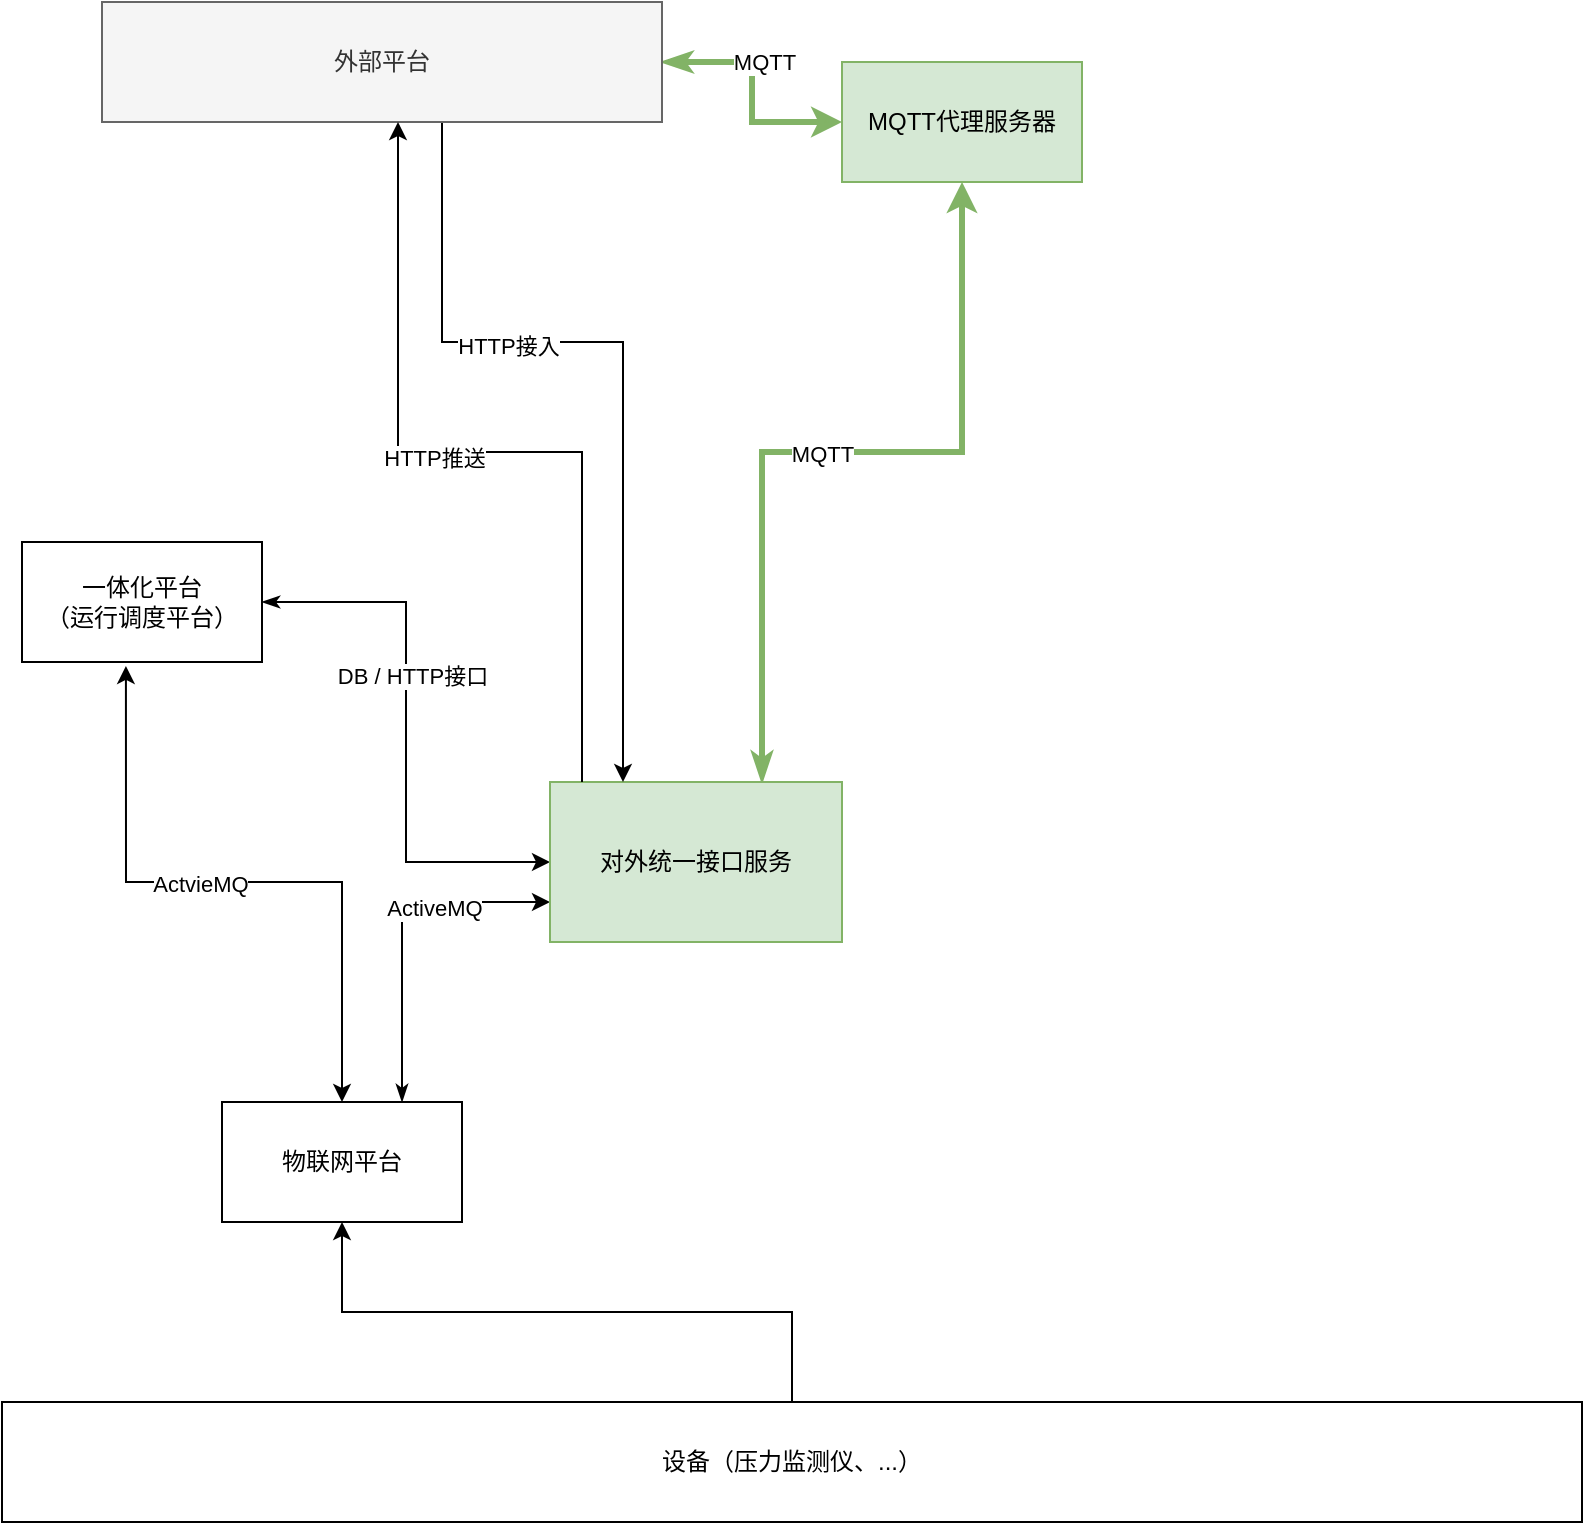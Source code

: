 <mxfile version="24.9.1" pages="2">
  <diagram name="第 1 页" id="OUZqs98My4AwW2jxxW0t">
    <mxGraphModel dx="2074" dy="1132" grid="1" gridSize="10" guides="1" tooltips="1" connect="1" arrows="1" fold="1" page="1" pageScale="1" pageWidth="827" pageHeight="1169" math="0" shadow="0">
      <root>
        <mxCell id="0" />
        <mxCell id="1" parent="0" />
        <mxCell id="KCuKs1mgMhiB2o4bACiT-1" style="edgeStyle=orthogonalEdgeStyle;rounded=0;orthogonalLoop=1;jettySize=auto;html=1;exitX=0.75;exitY=0;exitDx=0;exitDy=0;entryX=0;entryY=0.75;entryDx=0;entryDy=0;startArrow=classicThin;startFill=1;" edge="1" parent="1" source="idvGssjxNZE8_9kaMSI--1" target="idvGssjxNZE8_9kaMSI--9">
          <mxGeometry relative="1" as="geometry" />
        </mxCell>
        <mxCell id="KCuKs1mgMhiB2o4bACiT-2" value="ActiveMQ" style="edgeLabel;html=1;align=center;verticalAlign=middle;resizable=0;points=[];" vertex="1" connectable="0" parent="KCuKs1mgMhiB2o4bACiT-1">
          <mxGeometry x="0.333" y="-3" relative="1" as="geometry">
            <mxPoint as="offset" />
          </mxGeometry>
        </mxCell>
        <mxCell id="idvGssjxNZE8_9kaMSI--1" value="物联网平台" style="rounded=0;whiteSpace=wrap;html=1;" vertex="1" parent="1">
          <mxGeometry x="130" y="640" width="120" height="60" as="geometry" />
        </mxCell>
        <mxCell id="idvGssjxNZE8_9kaMSI--3" style="edgeStyle=orthogonalEdgeStyle;rounded=0;orthogonalLoop=1;jettySize=auto;html=1;entryX=0.5;entryY=1;entryDx=0;entryDy=0;" edge="1" parent="1" source="idvGssjxNZE8_9kaMSI--2" target="idvGssjxNZE8_9kaMSI--1">
          <mxGeometry relative="1" as="geometry" />
        </mxCell>
        <mxCell id="idvGssjxNZE8_9kaMSI--2" value="设备（压力监测仪、...）" style="rounded=0;whiteSpace=wrap;html=1;" vertex="1" parent="1">
          <mxGeometry x="20" y="790" width="790" height="60" as="geometry" />
        </mxCell>
        <mxCell id="KCuKs1mgMhiB2o4bACiT-3" style="edgeStyle=orthogonalEdgeStyle;rounded=0;orthogonalLoop=1;jettySize=auto;html=1;exitX=1;exitY=0.5;exitDx=0;exitDy=0;entryX=0;entryY=0.5;entryDx=0;entryDy=0;startArrow=classicThin;startFill=1;" edge="1" parent="1" source="idvGssjxNZE8_9kaMSI--5" target="idvGssjxNZE8_9kaMSI--9">
          <mxGeometry relative="1" as="geometry" />
        </mxCell>
        <mxCell id="KCuKs1mgMhiB2o4bACiT-4" value="DB / HTTP接口" style="edgeLabel;html=1;align=center;verticalAlign=middle;resizable=0;points=[];" vertex="1" connectable="0" parent="KCuKs1mgMhiB2o4bACiT-3">
          <mxGeometry x="-0.204" y="3" relative="1" as="geometry">
            <mxPoint as="offset" />
          </mxGeometry>
        </mxCell>
        <mxCell id="idvGssjxNZE8_9kaMSI--5" value="一体化平台&lt;div&gt;（运行调度平台）&lt;/div&gt;" style="rounded=0;whiteSpace=wrap;html=1;" vertex="1" parent="1">
          <mxGeometry x="30" y="360" width="120" height="60" as="geometry" />
        </mxCell>
        <mxCell id="idvGssjxNZE8_9kaMSI--6" style="edgeStyle=orthogonalEdgeStyle;rounded=0;orthogonalLoop=1;jettySize=auto;html=1;entryX=0.433;entryY=1.033;entryDx=0;entryDy=0;entryPerimeter=0;startArrow=classic;startFill=1;" edge="1" parent="1" source="idvGssjxNZE8_9kaMSI--1" target="idvGssjxNZE8_9kaMSI--5">
          <mxGeometry relative="1" as="geometry" />
        </mxCell>
        <mxCell id="idvGssjxNZE8_9kaMSI--7" value="ActvieMQ" style="edgeLabel;html=1;align=center;verticalAlign=middle;resizable=0;points=[];" vertex="1" connectable="0" parent="idvGssjxNZE8_9kaMSI--6">
          <mxGeometry x="0.11" y="1" relative="1" as="geometry">
            <mxPoint as="offset" />
          </mxGeometry>
        </mxCell>
        <mxCell id="idvGssjxNZE8_9kaMSI--13" style="edgeStyle=orthogonalEdgeStyle;rounded=0;orthogonalLoop=1;jettySize=auto;html=1;entryX=0.5;entryY=1;entryDx=0;entryDy=0;startArrow=classicThin;startFill=1;fillColor=#d5e8d4;strokeColor=#82b366;strokeWidth=3;" edge="1" parent="1" source="idvGssjxNZE8_9kaMSI--9" target="KCuKs1mgMhiB2o4bACiT-5">
          <mxGeometry relative="1" as="geometry">
            <mxPoint x="360" y="150" as="targetPoint" />
            <Array as="points">
              <mxPoint x="400" y="315" />
              <mxPoint x="500" y="315" />
            </Array>
          </mxGeometry>
        </mxCell>
        <mxCell id="idvGssjxNZE8_9kaMSI--14" value="MQTT" style="edgeLabel;html=1;align=center;verticalAlign=middle;resizable=0;points=[];" vertex="1" connectable="0" parent="idvGssjxNZE8_9kaMSI--13">
          <mxGeometry x="-0.027" y="-1" relative="1" as="geometry">
            <mxPoint as="offset" />
          </mxGeometry>
        </mxCell>
        <mxCell id="idvGssjxNZE8_9kaMSI--9" value="对外统一接口服务" style="rounded=0;whiteSpace=wrap;html=1;fillColor=#d5e8d4;strokeColor=#82b366;" vertex="1" parent="1">
          <mxGeometry x="294" y="480" width="146" height="80" as="geometry" />
        </mxCell>
        <mxCell id="idvGssjxNZE8_9kaMSI--15" style="edgeStyle=orthogonalEdgeStyle;rounded=0;orthogonalLoop=1;jettySize=auto;html=1;entryX=0.25;entryY=0;entryDx=0;entryDy=0;" edge="1" parent="1" source="idvGssjxNZE8_9kaMSI--10" target="idvGssjxNZE8_9kaMSI--9">
          <mxGeometry relative="1" as="geometry">
            <Array as="points">
              <mxPoint x="240" y="260" />
              <mxPoint x="331" y="260" />
            </Array>
          </mxGeometry>
        </mxCell>
        <mxCell id="idvGssjxNZE8_9kaMSI--16" value="HTTP接入" style="edgeLabel;html=1;align=center;verticalAlign=middle;resizable=0;points=[];" vertex="1" connectable="0" parent="idvGssjxNZE8_9kaMSI--15">
          <mxGeometry x="-0.32" y="-2" relative="1" as="geometry">
            <mxPoint as="offset" />
          </mxGeometry>
        </mxCell>
        <mxCell id="KCuKs1mgMhiB2o4bACiT-6" style="edgeStyle=orthogonalEdgeStyle;rounded=0;orthogonalLoop=1;jettySize=auto;html=1;startArrow=classicThin;startFill=1;strokeWidth=3;fillColor=#d5e8d4;strokeColor=#82b366;" edge="1" parent="1" source="idvGssjxNZE8_9kaMSI--10" target="KCuKs1mgMhiB2o4bACiT-5">
          <mxGeometry relative="1" as="geometry" />
        </mxCell>
        <mxCell id="KCuKs1mgMhiB2o4bACiT-7" value="MQTT" style="edgeLabel;html=1;align=center;verticalAlign=middle;resizable=0;points=[];" vertex="1" connectable="0" parent="KCuKs1mgMhiB2o4bACiT-6">
          <mxGeometry x="-0.511" relative="1" as="geometry">
            <mxPoint x="21" as="offset" />
          </mxGeometry>
        </mxCell>
        <mxCell id="idvGssjxNZE8_9kaMSI--10" value="外部平台" style="rounded=0;whiteSpace=wrap;html=1;fillColor=#f5f5f5;fontColor=#333333;strokeColor=#666666;" vertex="1" parent="1">
          <mxGeometry x="70" y="90" width="280" height="60" as="geometry" />
        </mxCell>
        <mxCell id="idvGssjxNZE8_9kaMSI--11" style="edgeStyle=orthogonalEdgeStyle;rounded=0;orthogonalLoop=1;jettySize=auto;html=1;" edge="1" parent="1" source="idvGssjxNZE8_9kaMSI--9" target="idvGssjxNZE8_9kaMSI--10">
          <mxGeometry relative="1" as="geometry">
            <Array as="points">
              <mxPoint x="310" y="315" />
              <mxPoint x="218" y="315" />
            </Array>
          </mxGeometry>
        </mxCell>
        <mxCell id="idvGssjxNZE8_9kaMSI--12" value="HTTP推送" style="edgeLabel;html=1;align=center;verticalAlign=middle;resizable=0;points=[];" vertex="1" connectable="0" parent="idvGssjxNZE8_9kaMSI--11">
          <mxGeometry x="0.133" y="3" relative="1" as="geometry">
            <mxPoint as="offset" />
          </mxGeometry>
        </mxCell>
        <mxCell id="KCuKs1mgMhiB2o4bACiT-5" value="MQTT代理服务器" style="rounded=0;whiteSpace=wrap;html=1;fillColor=#d5e8d4;strokeColor=#82b366;" vertex="1" parent="1">
          <mxGeometry x="440" y="120" width="120" height="60" as="geometry" />
        </mxCell>
      </root>
    </mxGraphModel>
  </diagram>
  <diagram id="CuGJd1GwaY6xCKIUOuOJ" name="第 2 页">
    <mxGraphModel dx="2074" dy="1132" grid="1" gridSize="10" guides="1" tooltips="1" connect="1" arrows="1" fold="1" page="1" pageScale="1" pageWidth="827" pageHeight="1169" math="0" shadow="0">
      <root>
        <mxCell id="0" />
        <mxCell id="1" parent="0" />
        <mxCell id="WNpbhvybxzGkVYwvggsE-1" style="edgeStyle=orthogonalEdgeStyle;rounded=0;orthogonalLoop=1;jettySize=auto;html=1;exitX=0.75;exitY=0;exitDx=0;exitDy=0;entryX=0;entryY=0.75;entryDx=0;entryDy=0;startArrow=classicThin;startFill=1;" edge="1" parent="1" source="WNpbhvybxzGkVYwvggsE-3" target="WNpbhvybxzGkVYwvggsE-14">
          <mxGeometry relative="1" as="geometry" />
        </mxCell>
        <mxCell id="WNpbhvybxzGkVYwvggsE-2" value="ActiveMQ" style="edgeLabel;html=1;align=center;verticalAlign=middle;resizable=0;points=[];" vertex="1" connectable="0" parent="WNpbhvybxzGkVYwvggsE-1">
          <mxGeometry x="0.333" y="-3" relative="1" as="geometry">
            <mxPoint as="offset" />
          </mxGeometry>
        </mxCell>
        <mxCell id="WNpbhvybxzGkVYwvggsE-3" value="物联网平台" style="rounded=0;whiteSpace=wrap;html=1;" vertex="1" parent="1">
          <mxGeometry x="130" y="640" width="120" height="60" as="geometry" />
        </mxCell>
        <mxCell id="WNpbhvybxzGkVYwvggsE-4" style="edgeStyle=orthogonalEdgeStyle;rounded=0;orthogonalLoop=1;jettySize=auto;html=1;entryX=0.5;entryY=1;entryDx=0;entryDy=0;" edge="1" parent="1" source="WNpbhvybxzGkVYwvggsE-5" target="WNpbhvybxzGkVYwvggsE-3">
          <mxGeometry relative="1" as="geometry" />
        </mxCell>
        <mxCell id="WNpbhvybxzGkVYwvggsE-5" value="设备（压力监测仪、...）" style="rounded=0;whiteSpace=wrap;html=1;" vertex="1" parent="1">
          <mxGeometry x="20" y="790" width="790" height="60" as="geometry" />
        </mxCell>
        <mxCell id="WNpbhvybxzGkVYwvggsE-23" style="edgeStyle=orthogonalEdgeStyle;rounded=0;orthogonalLoop=1;jettySize=auto;html=1;entryX=1;entryY=0.5;entryDx=0;entryDy=0;exitX=0.613;exitY=0;exitDx=0;exitDy=0;exitPerimeter=0;" edge="1" parent="1" source="WNpbhvybxzGkVYwvggsE-6" target="WNpbhvybxzGkVYwvggsE-22">
          <mxGeometry relative="1" as="geometry" />
        </mxCell>
        <mxCell id="WNpbhvybxzGkVYwvggsE-6" value="JetLinks" style="rounded=0;whiteSpace=wrap;html=1;fillColor=#d5e8d4;strokeColor=#82b366;" vertex="1" parent="1">
          <mxGeometry x="630" y="350" width="300" height="60" as="geometry" />
        </mxCell>
        <mxCell id="WNpbhvybxzGkVYwvggsE-7" style="edgeStyle=orthogonalEdgeStyle;rounded=0;orthogonalLoop=1;jettySize=auto;html=1;exitX=1;exitY=0.5;exitDx=0;exitDy=0;entryX=0;entryY=0.5;entryDx=0;entryDy=0;startArrow=classicThin;startFill=1;" edge="1" parent="1" source="WNpbhvybxzGkVYwvggsE-9" target="WNpbhvybxzGkVYwvggsE-14">
          <mxGeometry relative="1" as="geometry" />
        </mxCell>
        <mxCell id="WNpbhvybxzGkVYwvggsE-8" value="DB / HTTP接口" style="edgeLabel;html=1;align=center;verticalAlign=middle;resizable=0;points=[];" vertex="1" connectable="0" parent="WNpbhvybxzGkVYwvggsE-7">
          <mxGeometry x="-0.204" y="3" relative="1" as="geometry">
            <mxPoint as="offset" />
          </mxGeometry>
        </mxCell>
        <mxCell id="WNpbhvybxzGkVYwvggsE-9" value="一体化平台&lt;div&gt;（运行调度平台）&lt;/div&gt;" style="rounded=0;whiteSpace=wrap;html=1;" vertex="1" parent="1">
          <mxGeometry x="30" y="360" width="120" height="60" as="geometry" />
        </mxCell>
        <mxCell id="WNpbhvybxzGkVYwvggsE-10" style="edgeStyle=orthogonalEdgeStyle;rounded=0;orthogonalLoop=1;jettySize=auto;html=1;entryX=0.433;entryY=1.033;entryDx=0;entryDy=0;entryPerimeter=0;startArrow=classic;startFill=1;" edge="1" parent="1" source="WNpbhvybxzGkVYwvggsE-3" target="WNpbhvybxzGkVYwvggsE-9">
          <mxGeometry relative="1" as="geometry" />
        </mxCell>
        <mxCell id="WNpbhvybxzGkVYwvggsE-11" value="ActvieMQ" style="edgeLabel;html=1;align=center;verticalAlign=middle;resizable=0;points=[];" vertex="1" connectable="0" parent="WNpbhvybxzGkVYwvggsE-10">
          <mxGeometry x="0.11" y="1" relative="1" as="geometry">
            <mxPoint as="offset" />
          </mxGeometry>
        </mxCell>
        <mxCell id="WNpbhvybxzGkVYwvggsE-14" value="适配" style="rounded=0;whiteSpace=wrap;html=1;fillColor=#d5e8d4;strokeColor=#82b366;" vertex="1" parent="1">
          <mxGeometry x="294" y="480" width="146" height="80" as="geometry" />
        </mxCell>
        <mxCell id="WNpbhvybxzGkVYwvggsE-15" style="edgeStyle=orthogonalEdgeStyle;rounded=0;orthogonalLoop=1;jettySize=auto;html=1;" edge="1" parent="1" source="WNpbhvybxzGkVYwvggsE-19" target="WNpbhvybxzGkVYwvggsE-6">
          <mxGeometry relative="1" as="geometry">
            <Array as="points">
              <mxPoint x="240" y="260" />
              <mxPoint x="520" y="260" />
              <mxPoint x="520" y="354" />
            </Array>
          </mxGeometry>
        </mxCell>
        <mxCell id="WNpbhvybxzGkVYwvggsE-16" value="HTTP接入" style="edgeLabel;html=1;align=center;verticalAlign=middle;resizable=0;points=[];" vertex="1" connectable="0" parent="WNpbhvybxzGkVYwvggsE-15">
          <mxGeometry x="-0.32" y="-2" relative="1" as="geometry">
            <mxPoint as="offset" />
          </mxGeometry>
        </mxCell>
        <mxCell id="WNpbhvybxzGkVYwvggsE-17" style="edgeStyle=orthogonalEdgeStyle;rounded=0;orthogonalLoop=1;jettySize=auto;html=1;startArrow=classicThin;startFill=1;" edge="1" parent="1" source="WNpbhvybxzGkVYwvggsE-19" target="WNpbhvybxzGkVYwvggsE-22">
          <mxGeometry relative="1" as="geometry" />
        </mxCell>
        <mxCell id="WNpbhvybxzGkVYwvggsE-18" value="MQTT" style="edgeLabel;html=1;align=center;verticalAlign=middle;resizable=0;points=[];" vertex="1" connectable="0" parent="WNpbhvybxzGkVYwvggsE-17">
          <mxGeometry x="-0.511" relative="1" as="geometry">
            <mxPoint as="offset" />
          </mxGeometry>
        </mxCell>
        <mxCell id="WNpbhvybxzGkVYwvggsE-19" value="外部平台" style="rounded=0;whiteSpace=wrap;html=1;fillColor=#f5f5f5;fontColor=#333333;strokeColor=#666666;" vertex="1" parent="1">
          <mxGeometry x="70" y="90" width="280" height="60" as="geometry" />
        </mxCell>
        <mxCell id="WNpbhvybxzGkVYwvggsE-20" style="edgeStyle=orthogonalEdgeStyle;rounded=0;orthogonalLoop=1;jettySize=auto;html=1;exitX=0;exitY=0.75;exitDx=0;exitDy=0;" edge="1" parent="1" source="WNpbhvybxzGkVYwvggsE-6" target="WNpbhvybxzGkVYwvggsE-19">
          <mxGeometry relative="1" as="geometry">
            <Array as="points">
              <mxPoint x="310" y="395" />
              <mxPoint x="310" y="315" />
              <mxPoint x="218" y="315" />
            </Array>
          </mxGeometry>
        </mxCell>
        <mxCell id="WNpbhvybxzGkVYwvggsE-21" value="HTTP推送" style="edgeLabel;html=1;align=center;verticalAlign=middle;resizable=0;points=[];" vertex="1" connectable="0" parent="WNpbhvybxzGkVYwvggsE-20">
          <mxGeometry x="0.133" y="3" relative="1" as="geometry">
            <mxPoint as="offset" />
          </mxGeometry>
        </mxCell>
        <mxCell id="WNpbhvybxzGkVYwvggsE-22" value="MQTT代理服务器" style="rounded=0;whiteSpace=wrap;html=1;" vertex="1" parent="1">
          <mxGeometry x="440" y="120" width="120" height="60" as="geometry" />
        </mxCell>
      </root>
    </mxGraphModel>
  </diagram>
</mxfile>
